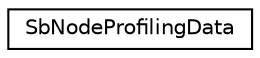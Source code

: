 digraph "Graphical Class Hierarchy"
{
 // LATEX_PDF_SIZE
  edge [fontname="Helvetica",fontsize="10",labelfontname="Helvetica",labelfontsize="10"];
  node [fontname="Helvetica",fontsize="10",shape=record];
  rankdir="LR";
  Node0 [label="SbNodeProfilingData",height=0.2,width=0.4,color="black", fillcolor="white", style="filled",URL="$structSbNodeProfilingData.html",tooltip="Data structure for gathering scene graph traversal profiling information for one node."];
}
